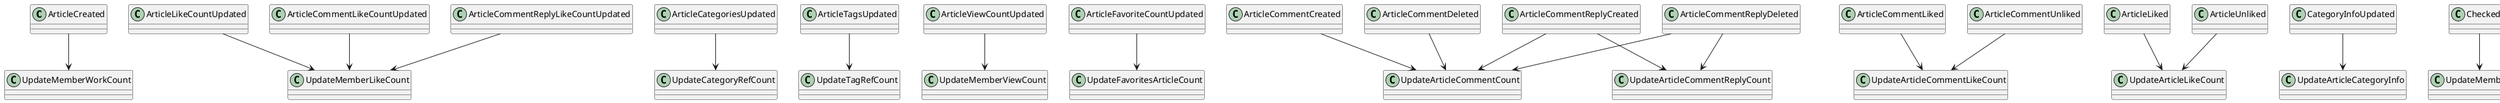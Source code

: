 @startuml
'Article
ArticleCreated                  -down-> UpdateMemberWorkCount
ArticleLikeCountUpdated         -down-> UpdateMemberLikeCount
ArticleCategoriesUpdated        -down-> UpdateCategoryRefCount
ArticleTagsUpdated              -down-> UpdateTagRefCount
ArticleViewCountUpdated         -down-> UpdateMemberViewCount
ArticleFavoriteCountUpdated     -down-> UpdateFavoritesArticleCount

'ArticleComment
ArticleCommentCreated           -down-> UpdateArticleCommentCount
ArticleCommentDeleted           -down-> UpdateArticleCommentCount
ArticleCommentLikeCountUpdated  -down-> UpdateMemberLikeCount

'ArticleCommentLike
ArticleCommentLiked         -down-> UpdateArticleCommentLikeCount
ArticleCommentUnliked       -down-> UpdateArticleCommentLikeCount

'ArticleCommentReply
ArticleCommentReplyCreated          -down-> UpdateArticleCommentReplyCount
ArticleCommentReplyCreated          -down-> UpdateArticleCommentCount
ArticleCommentReplyDeleted          -down-> UpdateArticleCommentReplyCount
ArticleCommentReplyDeleted          -down-> UpdateArticleCommentCount
ArticleCommentReplyLikeCountUpdated -down-> UpdateMemberLikeCount

'ArticleLike
ArticleLiked                -down-> UpdateArticleLikeCount
ArticleUnliked              -down-> UpdateArticleLikeCount

'Category
CategoryInfoUpdated -down-> UpdateArticleCategoryInfo

'CheckIn
CheckedIn -down-> UpdateMemberRank

'Member
MemberInfoUpdated               -down-> UpdateArticleAuthorInfo
MemberInfoUpdated               -down-> UpdateArticleCommentInfo
MemberInfoUpdated               -down-> UpdateArticleCommentReplyInfo
MemberInfoUpdated               -down-> UpdateBlackMemberInfo
MemberInfoUpdated               -down-> UpdateFollowMemberInfo
MemberFollowed                  -down-> UpdateMemberFanCount
MemberUnfollowed                -down-> UpdateMemberFanCount

'Tag
TagInfoUpdated -down-> UpdateArticleTagInfo

'ViewHistory
ViewHistoryCreated       -down-> UpdateArticleViewCount

'role
UpdatedRolePermissions  -down-> UpdateAdminUserRolePermissions
UpdatedRoleInfo         -down-> UpdateAdminUserRoleInfo
@enduml
